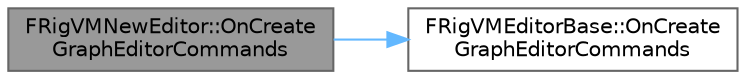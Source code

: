 digraph "FRigVMNewEditor::OnCreateGraphEditorCommands"
{
 // INTERACTIVE_SVG=YES
 // LATEX_PDF_SIZE
  bgcolor="transparent";
  edge [fontname=Helvetica,fontsize=10,labelfontname=Helvetica,labelfontsize=10];
  node [fontname=Helvetica,fontsize=10,shape=box,height=0.2,width=0.4];
  rankdir="LR";
  Node1 [id="Node000001",label="FRigVMNewEditor::OnCreate\lGraphEditorCommands",height=0.2,width=0.4,color="gray40", fillcolor="grey60", style="filled", fontcolor="black",tooltip=" "];
  Node1 -> Node2 [id="edge1_Node000001_Node000002",color="steelblue1",style="solid",tooltip=" "];
  Node2 [id="Node000002",label="FRigVMEditorBase::OnCreate\lGraphEditorCommands",height=0.2,width=0.4,color="grey40", fillcolor="white", style="filled",URL="$d0/dbd/classFRigVMEditorBase.html#a298926bd259ca0023cd6ef50ea20c085",tooltip=" "];
}
